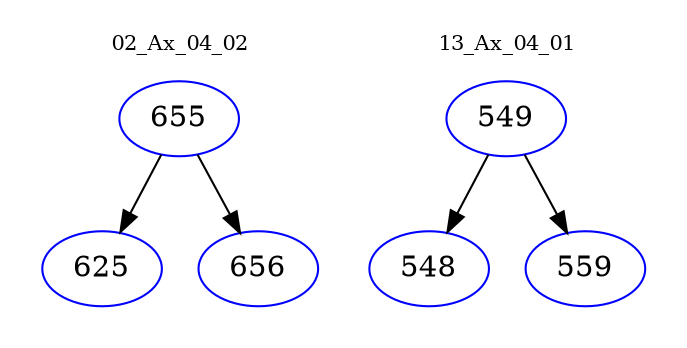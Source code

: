 digraph{
subgraph cluster_0 {
color = white
label = "02_Ax_04_02";
fontsize=10;
T0_655 [label="655", color="blue"]
T0_655 -> T0_625 [color="black"]
T0_625 [label="625", color="blue"]
T0_655 -> T0_656 [color="black"]
T0_656 [label="656", color="blue"]
}
subgraph cluster_1 {
color = white
label = "13_Ax_04_01";
fontsize=10;
T1_549 [label="549", color="blue"]
T1_549 -> T1_548 [color="black"]
T1_548 [label="548", color="blue"]
T1_549 -> T1_559 [color="black"]
T1_559 [label="559", color="blue"]
}
}
